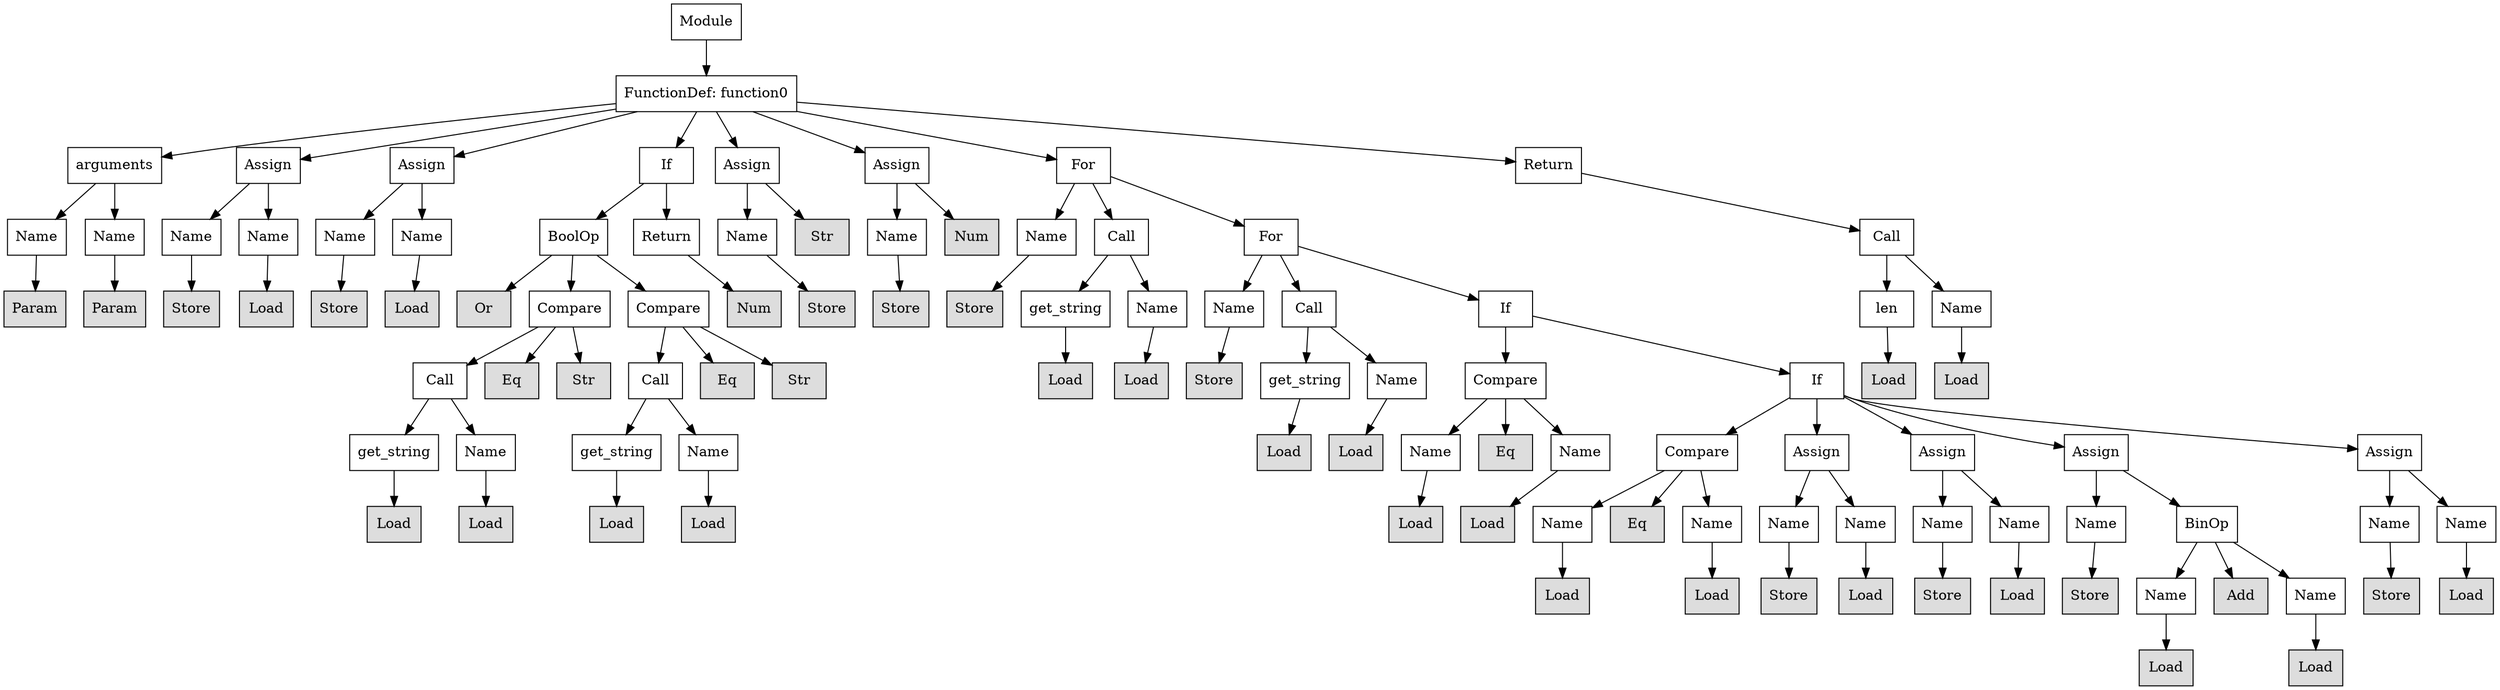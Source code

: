digraph G {
n0 [shape=rect, label="Module"];
n1 [shape=rect, label="FunctionDef: function0"];
n2 [shape=rect, label="arguments"];
n3 [shape=rect, label="Assign"];
n4 [shape=rect, label="Assign"];
n5 [shape=rect, label="If"];
n6 [shape=rect, label="Assign"];
n7 [shape=rect, label="Assign"];
n8 [shape=rect, label="For"];
n9 [shape=rect, label="Return"];
n10 [shape=rect, label="Name"];
n11 [shape=rect, label="Name"];
n12 [shape=rect, label="Name"];
n13 [shape=rect, label="Name"];
n14 [shape=rect, label="Name"];
n15 [shape=rect, label="Name"];
n16 [shape=rect, label="BoolOp"];
n17 [shape=rect, label="Return"];
n18 [shape=rect, label="Name"];
n19 [shape=rect, label="Str" style="filled" fillcolor="#dddddd"];
n20 [shape=rect, label="Name"];
n21 [shape=rect, label="Num" style="filled" fillcolor="#dddddd"];
n22 [shape=rect, label="Name"];
n23 [shape=rect, label="Call"];
n24 [shape=rect, label="For"];
n25 [shape=rect, label="Call"];
n26 [shape=rect, label="Param" style="filled" fillcolor="#dddddd"];
n27 [shape=rect, label="Param" style="filled" fillcolor="#dddddd"];
n28 [shape=rect, label="Store" style="filled" fillcolor="#dddddd"];
n29 [shape=rect, label="Load" style="filled" fillcolor="#dddddd"];
n30 [shape=rect, label="Store" style="filled" fillcolor="#dddddd"];
n31 [shape=rect, label="Load" style="filled" fillcolor="#dddddd"];
n32 [shape=rect, label="Or" style="filled" fillcolor="#dddddd"];
n33 [shape=rect, label="Compare"];
n34 [shape=rect, label="Compare"];
n35 [shape=rect, label="Num" style="filled" fillcolor="#dddddd"];
n36 [shape=rect, label="Store" style="filled" fillcolor="#dddddd"];
n37 [shape=rect, label="Store" style="filled" fillcolor="#dddddd"];
n38 [shape=rect, label="Store" style="filled" fillcolor="#dddddd"];
n39 [shape=rect, label="get_string"];
n40 [shape=rect, label="Name"];
n41 [shape=rect, label="Name"];
n42 [shape=rect, label="Call"];
n43 [shape=rect, label="If"];
n44 [shape=rect, label="len"];
n45 [shape=rect, label="Name"];
n46 [shape=rect, label="Call"];
n47 [shape=rect, label="Eq" style="filled" fillcolor="#dddddd"];
n48 [shape=rect, label="Str" style="filled" fillcolor="#dddddd"];
n49 [shape=rect, label="Call"];
n50 [shape=rect, label="Eq" style="filled" fillcolor="#dddddd"];
n51 [shape=rect, label="Str" style="filled" fillcolor="#dddddd"];
n52 [shape=rect, label="Load" style="filled" fillcolor="#dddddd"];
n53 [shape=rect, label="Load" style="filled" fillcolor="#dddddd"];
n54 [shape=rect, label="Store" style="filled" fillcolor="#dddddd"];
n55 [shape=rect, label="get_string"];
n56 [shape=rect, label="Name"];
n57 [shape=rect, label="Compare"];
n58 [shape=rect, label="If"];
n59 [shape=rect, label="Load" style="filled" fillcolor="#dddddd"];
n60 [shape=rect, label="Load" style="filled" fillcolor="#dddddd"];
n61 [shape=rect, label="get_string"];
n62 [shape=rect, label="Name"];
n63 [shape=rect, label="get_string"];
n64 [shape=rect, label="Name"];
n65 [shape=rect, label="Load" style="filled" fillcolor="#dddddd"];
n66 [shape=rect, label="Load" style="filled" fillcolor="#dddddd"];
n67 [shape=rect, label="Name"];
n68 [shape=rect, label="Eq" style="filled" fillcolor="#dddddd"];
n69 [shape=rect, label="Name"];
n70 [shape=rect, label="Compare"];
n71 [shape=rect, label="Assign"];
n72 [shape=rect, label="Assign"];
n73 [shape=rect, label="Assign"];
n74 [shape=rect, label="Assign"];
n75 [shape=rect, label="Load" style="filled" fillcolor="#dddddd"];
n76 [shape=rect, label="Load" style="filled" fillcolor="#dddddd"];
n77 [shape=rect, label="Load" style="filled" fillcolor="#dddddd"];
n78 [shape=rect, label="Load" style="filled" fillcolor="#dddddd"];
n79 [shape=rect, label="Load" style="filled" fillcolor="#dddddd"];
n80 [shape=rect, label="Load" style="filled" fillcolor="#dddddd"];
n81 [shape=rect, label="Name"];
n82 [shape=rect, label="Eq" style="filled" fillcolor="#dddddd"];
n83 [shape=rect, label="Name"];
n84 [shape=rect, label="Name"];
n85 [shape=rect, label="Name"];
n86 [shape=rect, label="Name"];
n87 [shape=rect, label="Name"];
n88 [shape=rect, label="Name"];
n89 [shape=rect, label="BinOp"];
n90 [shape=rect, label="Name"];
n91 [shape=rect, label="Name"];
n92 [shape=rect, label="Load" style="filled" fillcolor="#dddddd"];
n93 [shape=rect, label="Load" style="filled" fillcolor="#dddddd"];
n94 [shape=rect, label="Store" style="filled" fillcolor="#dddddd"];
n95 [shape=rect, label="Load" style="filled" fillcolor="#dddddd"];
n96 [shape=rect, label="Store" style="filled" fillcolor="#dddddd"];
n97 [shape=rect, label="Load" style="filled" fillcolor="#dddddd"];
n98 [shape=rect, label="Store" style="filled" fillcolor="#dddddd"];
n99 [shape=rect, label="Name"];
n100 [shape=rect, label="Add" style="filled" fillcolor="#dddddd"];
n101 [shape=rect, label="Name"];
n102 [shape=rect, label="Store" style="filled" fillcolor="#dddddd"];
n103 [shape=rect, label="Load" style="filled" fillcolor="#dddddd"];
n104 [shape=rect, label="Load" style="filled" fillcolor="#dddddd"];
n105 [shape=rect, label="Load" style="filled" fillcolor="#dddddd"];
n0 -> n1;
n1 -> n2;
n1 -> n3;
n1 -> n4;
n1 -> n5;
n1 -> n6;
n1 -> n7;
n1 -> n8;
n1 -> n9;
n2 -> n10;
n2 -> n11;
n3 -> n12;
n3 -> n13;
n4 -> n14;
n4 -> n15;
n5 -> n16;
n5 -> n17;
n6 -> n18;
n6 -> n19;
n7 -> n20;
n7 -> n21;
n8 -> n22;
n8 -> n23;
n8 -> n24;
n9 -> n25;
n10 -> n26;
n11 -> n27;
n12 -> n28;
n13 -> n29;
n14 -> n30;
n15 -> n31;
n16 -> n32;
n16 -> n33;
n16 -> n34;
n17 -> n35;
n18 -> n36;
n20 -> n37;
n22 -> n38;
n23 -> n39;
n23 -> n40;
n24 -> n41;
n24 -> n42;
n24 -> n43;
n25 -> n44;
n25 -> n45;
n33 -> n46;
n33 -> n47;
n33 -> n48;
n34 -> n49;
n34 -> n50;
n34 -> n51;
n39 -> n52;
n40 -> n53;
n41 -> n54;
n42 -> n55;
n42 -> n56;
n43 -> n57;
n43 -> n58;
n44 -> n59;
n45 -> n60;
n46 -> n61;
n46 -> n62;
n49 -> n63;
n49 -> n64;
n55 -> n65;
n56 -> n66;
n57 -> n67;
n57 -> n68;
n57 -> n69;
n58 -> n70;
n58 -> n71;
n58 -> n72;
n58 -> n73;
n58 -> n74;
n61 -> n75;
n62 -> n76;
n63 -> n77;
n64 -> n78;
n67 -> n79;
n69 -> n80;
n70 -> n81;
n70 -> n82;
n70 -> n83;
n71 -> n84;
n71 -> n85;
n72 -> n86;
n72 -> n87;
n73 -> n88;
n73 -> n89;
n74 -> n90;
n74 -> n91;
n81 -> n92;
n83 -> n93;
n84 -> n94;
n85 -> n95;
n86 -> n96;
n87 -> n97;
n88 -> n98;
n89 -> n99;
n89 -> n100;
n89 -> n101;
n90 -> n102;
n91 -> n103;
n99 -> n104;
n101 -> n105;
}
